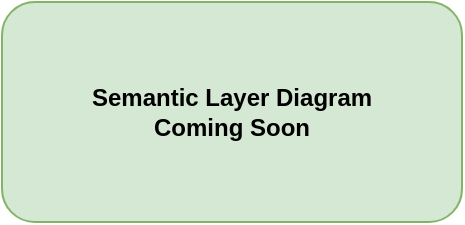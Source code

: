 <mxfile>
    <diagram id="app-semantic-layer" name="App Semantic Layer" compressed="false">
        <mxGraphModel dx="736" dy="605" grid="1" gridSize="10" guides="1" tooltips="1" connect="1" arrows="1" fold="1" page="1" pageScale="1" pageWidth="850" pageHeight="1100" math="0" shadow="0">
            <root>
                <mxCell id="0"/>
                <mxCell id="1" parent="0"/>
                <mxCell id="2" value="Semantic Layer Diagram&#xa;Coming Soon" style="rounded=1;whiteSpace=wrap;html=1;fillColor=#d5e8d4;strokeColor=#82b366;fontStyle=1;" parent="1" vertex="1">
                    <mxGeometry x="280" y="160" width="230" height="110" as="geometry"/>
                </mxCell>
            </root>
        </mxGraphModel>
    </diagram>
</mxfile>